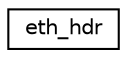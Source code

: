 digraph "Graphical Class Hierarchy"
{
 // LATEX_PDF_SIZE
  edge [fontname="Helvetica",fontsize="10",labelfontname="Helvetica",labelfontsize="10"];
  node [fontname="Helvetica",fontsize="10",shape=record];
  rankdir="LR";
  Node0 [label="eth_hdr",height=0.2,width=0.4,color="black", fillcolor="white", style="filled",URL="$structeth__hdr.html",tooltip=" "];
}
